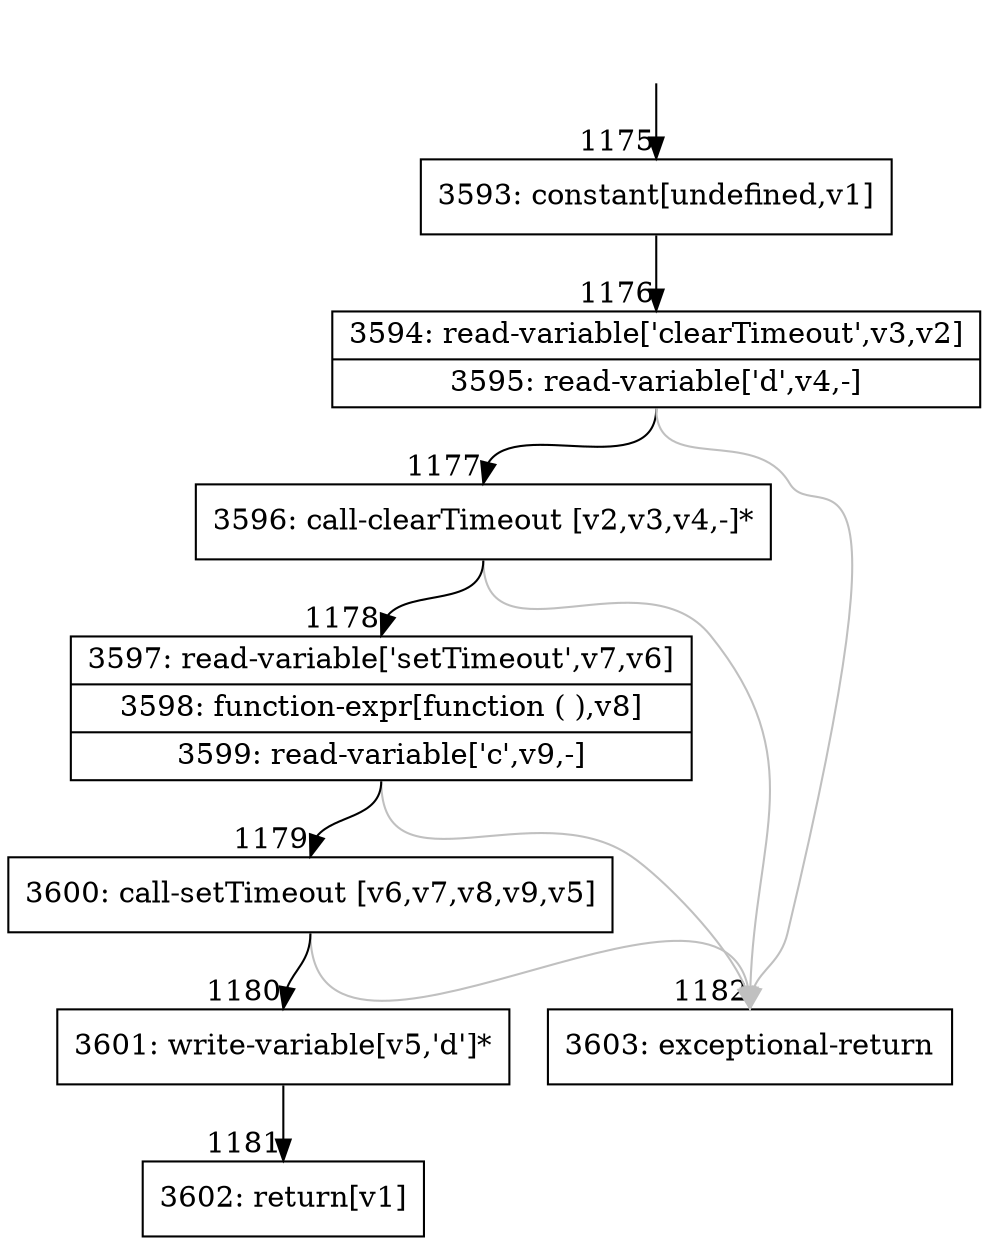 digraph {
rankdir="TD"
BB_entry94[shape=none,label=""];
BB_entry94 -> BB1175 [tailport=s, headport=n, headlabel="    1175"]
BB1175 [shape=record label="{3593: constant[undefined,v1]}" ] 
BB1175 -> BB1176 [tailport=s, headport=n, headlabel="      1176"]
BB1176 [shape=record label="{3594: read-variable['clearTimeout',v3,v2]|3595: read-variable['d',v4,-]}" ] 
BB1176 -> BB1177 [tailport=s, headport=n, headlabel="      1177"]
BB1176 -> BB1182 [tailport=s, headport=n, color=gray, headlabel="      1182"]
BB1177 [shape=record label="{3596: call-clearTimeout [v2,v3,v4,-]*}" ] 
BB1177 -> BB1178 [tailport=s, headport=n, headlabel="      1178"]
BB1177 -> BB1182 [tailport=s, headport=n, color=gray]
BB1178 [shape=record label="{3597: read-variable['setTimeout',v7,v6]|3598: function-expr[function ( ),v8]|3599: read-variable['c',v9,-]}" ] 
BB1178 -> BB1179 [tailport=s, headport=n, headlabel="      1179"]
BB1178 -> BB1182 [tailport=s, headport=n, color=gray]
BB1179 [shape=record label="{3600: call-setTimeout [v6,v7,v8,v9,v5]}" ] 
BB1179 -> BB1180 [tailport=s, headport=n, headlabel="      1180"]
BB1179 -> BB1182 [tailport=s, headport=n, color=gray]
BB1180 [shape=record label="{3601: write-variable[v5,'d']*}" ] 
BB1180 -> BB1181 [tailport=s, headport=n, headlabel="      1181"]
BB1181 [shape=record label="{3602: return[v1]}" ] 
BB1182 [shape=record label="{3603: exceptional-return}" ] 
}
